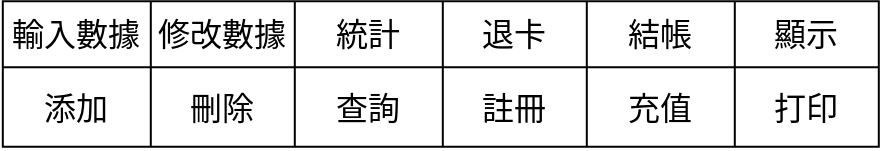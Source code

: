 <mxfile version="22.0.8" type="device">
  <diagram name="Page-1" id="Mm0hC2-zrbVgDmfwnK1h">
    <mxGraphModel dx="-305" dy="-578" grid="0" gridSize="10" guides="1" tooltips="1" connect="1" arrows="1" fold="1" page="1" pageScale="1" pageWidth="827" pageHeight="1169" math="0" shadow="0">
      <root>
        <mxCell id="0" />
        <mxCell id="1" parent="0" />
        <mxCell id="966k3mBYuoOhiz3QvBXr-217" value="" style="shape=table;startSize=0;container=1;collapsible=0;childLayout=tableLayout;strokeColor=default;align=center;verticalAlign=middle;fontFamily=Helvetica;fontSize=16;fontColor=default;fillColor=default;" vertex="1" parent="1">
          <mxGeometry x="1020.4" y="1173.6" width="438" height="72.74" as="geometry" />
        </mxCell>
        <mxCell id="966k3mBYuoOhiz3QvBXr-218" value="" style="shape=tableRow;horizontal=0;startSize=0;swimlaneHead=0;swimlaneBody=0;strokeColor=inherit;top=0;left=0;bottom=0;right=0;collapsible=0;dropTarget=0;fillColor=none;points=[[0,0.5],[1,0.5]];portConstraint=eastwest;align=center;verticalAlign=middle;fontFamily=Helvetica;fontSize=16;fontColor=default;" vertex="1" parent="966k3mBYuoOhiz3QvBXr-217">
          <mxGeometry width="438" height="33" as="geometry" />
        </mxCell>
        <mxCell id="966k3mBYuoOhiz3QvBXr-219" value="輸入數據" style="shape=partialRectangle;html=1;whiteSpace=wrap;connectable=0;strokeColor=inherit;overflow=hidden;fillColor=none;top=0;left=0;bottom=0;right=0;pointerEvents=1;align=center;verticalAlign=middle;fontFamily=Helvetica;fontSize=16;fontColor=default;startSize=0;" vertex="1" parent="966k3mBYuoOhiz3QvBXr-218">
          <mxGeometry width="74" height="33" as="geometry">
            <mxRectangle width="74" height="33" as="alternateBounds" />
          </mxGeometry>
        </mxCell>
        <mxCell id="966k3mBYuoOhiz3QvBXr-220" value="修改數據" style="shape=partialRectangle;html=1;whiteSpace=wrap;connectable=0;strokeColor=inherit;overflow=hidden;fillColor=none;top=0;left=0;bottom=0;right=0;pointerEvents=1;align=center;verticalAlign=middle;fontFamily=Helvetica;fontSize=16;fontColor=default;startSize=0;" vertex="1" parent="966k3mBYuoOhiz3QvBXr-218">
          <mxGeometry x="74" width="72" height="33" as="geometry">
            <mxRectangle width="72" height="33" as="alternateBounds" />
          </mxGeometry>
        </mxCell>
        <mxCell id="966k3mBYuoOhiz3QvBXr-221" value="統計" style="shape=partialRectangle;html=1;whiteSpace=wrap;connectable=0;strokeColor=inherit;overflow=hidden;fillColor=none;top=0;left=0;bottom=0;right=0;pointerEvents=1;align=center;verticalAlign=middle;fontFamily=Helvetica;fontSize=16;fontColor=default;startSize=0;" vertex="1" parent="966k3mBYuoOhiz3QvBXr-218">
          <mxGeometry x="146" width="74" height="33" as="geometry">
            <mxRectangle width="74" height="33" as="alternateBounds" />
          </mxGeometry>
        </mxCell>
        <mxCell id="966k3mBYuoOhiz3QvBXr-222" value="退卡" style="shape=partialRectangle;html=1;whiteSpace=wrap;connectable=0;strokeColor=inherit;overflow=hidden;fillColor=none;top=0;left=0;bottom=0;right=0;pointerEvents=1;align=center;verticalAlign=middle;fontFamily=Helvetica;fontSize=16;fontColor=default;startSize=0;" vertex="1" parent="966k3mBYuoOhiz3QvBXr-218">
          <mxGeometry x="220" width="72" height="33" as="geometry">
            <mxRectangle width="72" height="33" as="alternateBounds" />
          </mxGeometry>
        </mxCell>
        <mxCell id="966k3mBYuoOhiz3QvBXr-223" value="結帳" style="shape=partialRectangle;html=1;whiteSpace=wrap;connectable=0;strokeColor=inherit;overflow=hidden;fillColor=none;top=0;left=0;bottom=0;right=0;pointerEvents=1;align=center;verticalAlign=middle;fontFamily=Helvetica;fontSize=16;fontColor=default;startSize=0;" vertex="1" parent="966k3mBYuoOhiz3QvBXr-218">
          <mxGeometry x="292" width="74" height="33" as="geometry">
            <mxRectangle width="74" height="33" as="alternateBounds" />
          </mxGeometry>
        </mxCell>
        <mxCell id="966k3mBYuoOhiz3QvBXr-224" value="顯示" style="shape=partialRectangle;html=1;whiteSpace=wrap;connectable=0;strokeColor=inherit;overflow=hidden;fillColor=none;top=0;left=0;bottom=0;right=0;pointerEvents=1;align=center;verticalAlign=middle;fontFamily=Helvetica;fontSize=16;fontColor=default;startSize=0;" vertex="1" parent="966k3mBYuoOhiz3QvBXr-218">
          <mxGeometry x="366" width="72" height="33" as="geometry">
            <mxRectangle width="72" height="33" as="alternateBounds" />
          </mxGeometry>
        </mxCell>
        <mxCell id="966k3mBYuoOhiz3QvBXr-225" value="" style="shape=tableRow;horizontal=0;startSize=0;swimlaneHead=0;swimlaneBody=0;strokeColor=inherit;top=0;left=0;bottom=0;right=0;collapsible=0;dropTarget=0;fillColor=none;points=[[0,0.5],[1,0.5]];portConstraint=eastwest;align=center;verticalAlign=middle;fontFamily=Helvetica;fontSize=16;fontColor=default;" vertex="1" parent="966k3mBYuoOhiz3QvBXr-217">
          <mxGeometry y="33" width="438" height="40" as="geometry" />
        </mxCell>
        <mxCell id="966k3mBYuoOhiz3QvBXr-226" value="添加" style="shape=partialRectangle;html=1;whiteSpace=wrap;connectable=0;strokeColor=inherit;overflow=hidden;fillColor=none;top=0;left=0;bottom=0;right=0;pointerEvents=1;align=center;verticalAlign=middle;fontFamily=Helvetica;fontSize=16;fontColor=default;startSize=0;" vertex="1" parent="966k3mBYuoOhiz3QvBXr-225">
          <mxGeometry width="74" height="40" as="geometry">
            <mxRectangle width="74" height="40" as="alternateBounds" />
          </mxGeometry>
        </mxCell>
        <mxCell id="966k3mBYuoOhiz3QvBXr-227" value="刪除" style="shape=partialRectangle;html=1;whiteSpace=wrap;connectable=0;strokeColor=inherit;overflow=hidden;fillColor=none;top=0;left=0;bottom=0;right=0;pointerEvents=1;align=center;verticalAlign=middle;fontFamily=Helvetica;fontSize=16;fontColor=default;startSize=0;" vertex="1" parent="966k3mBYuoOhiz3QvBXr-225">
          <mxGeometry x="74" width="72" height="40" as="geometry">
            <mxRectangle width="72" height="40" as="alternateBounds" />
          </mxGeometry>
        </mxCell>
        <mxCell id="966k3mBYuoOhiz3QvBXr-228" value="查詢" style="shape=partialRectangle;html=1;whiteSpace=wrap;connectable=0;strokeColor=inherit;overflow=hidden;fillColor=none;top=0;left=0;bottom=0;right=0;pointerEvents=1;align=center;verticalAlign=middle;fontFamily=Helvetica;fontSize=16;fontColor=default;startSize=0;" vertex="1" parent="966k3mBYuoOhiz3QvBXr-225">
          <mxGeometry x="146" width="74" height="40" as="geometry">
            <mxRectangle width="74" height="40" as="alternateBounds" />
          </mxGeometry>
        </mxCell>
        <mxCell id="966k3mBYuoOhiz3QvBXr-229" value="註冊" style="shape=partialRectangle;html=1;whiteSpace=wrap;connectable=0;strokeColor=inherit;overflow=hidden;fillColor=none;top=0;left=0;bottom=0;right=0;pointerEvents=1;align=center;verticalAlign=middle;fontFamily=Helvetica;fontSize=16;fontColor=default;startSize=0;" vertex="1" parent="966k3mBYuoOhiz3QvBXr-225">
          <mxGeometry x="220" width="72" height="40" as="geometry">
            <mxRectangle width="72" height="40" as="alternateBounds" />
          </mxGeometry>
        </mxCell>
        <mxCell id="966k3mBYuoOhiz3QvBXr-230" value="充值" style="shape=partialRectangle;html=1;whiteSpace=wrap;connectable=0;strokeColor=inherit;overflow=hidden;fillColor=none;top=0;left=0;bottom=0;right=0;pointerEvents=1;align=center;verticalAlign=middle;fontFamily=Helvetica;fontSize=16;fontColor=default;startSize=0;" vertex="1" parent="966k3mBYuoOhiz3QvBXr-225">
          <mxGeometry x="292" width="74" height="40" as="geometry">
            <mxRectangle width="74" height="40" as="alternateBounds" />
          </mxGeometry>
        </mxCell>
        <mxCell id="966k3mBYuoOhiz3QvBXr-231" value="打印" style="shape=partialRectangle;html=1;whiteSpace=wrap;connectable=0;strokeColor=inherit;overflow=hidden;fillColor=none;top=0;left=0;bottom=0;right=0;pointerEvents=1;align=center;verticalAlign=middle;fontFamily=Helvetica;fontSize=16;fontColor=default;startSize=0;" vertex="1" parent="966k3mBYuoOhiz3QvBXr-225">
          <mxGeometry x="366" width="72" height="40" as="geometry">
            <mxRectangle width="72" height="40" as="alternateBounds" />
          </mxGeometry>
        </mxCell>
      </root>
    </mxGraphModel>
  </diagram>
</mxfile>
